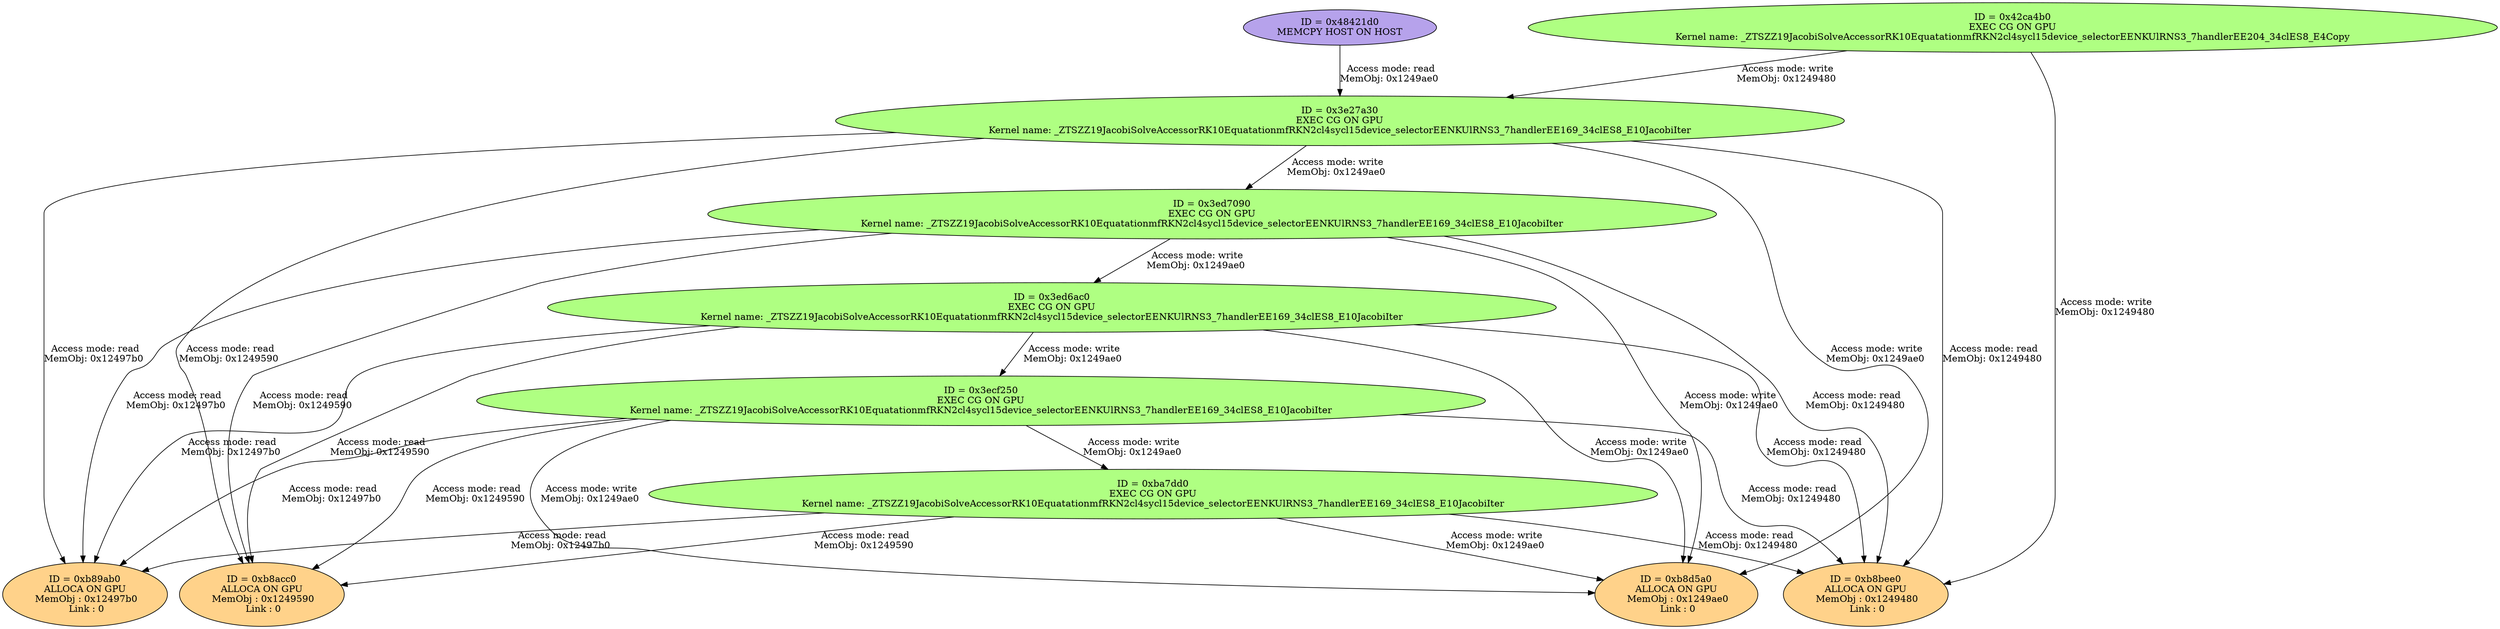 strict digraph {
"0x48421d0" [style=filled, fillcolor="#B6A2EB", label="ID = 0x48421d0\nMEMCPY HOST ON HOST\n"];
  "0x48421d0" -> "0x3e27a30" [ label = "Access mode: read\nMemObj: 0x1249ae0 " ]
"0x42ca4b0" [style=filled, fillcolor="#AFFF82", label="ID = 0x42ca4b0\nEXEC CG ON GPU\nKernel name: _ZTSZZ19JacobiSolveAccessorRK10EquatationmfRKN2cl4sycl15device_selectorEENKUlRNS3_7handlerEE204_34clES8_E4Copy\n"];
  "0x42ca4b0" -> "0x3e27a30" [ label = "Access mode: read\nMemObj: 0x1249ae0 " ]
  "0x42ca4b0" -> "0x3e27a30" [ label = "Access mode: write\nMemObj: 0x1249480 " ]
  "0x42ca4b0" -> "0xb8bee0" [ label = "Access mode: write\nMemObj: 0x1249480 " ]
"0x3e27a30" [style=filled, fillcolor="#AFFF82", label="ID = 0x3e27a30\nEXEC CG ON GPU\nKernel name: _ZTSZZ19JacobiSolveAccessorRK10EquatationmfRKN2cl4sycl15device_selectorEENKUlRNS3_7handlerEE169_34clES8_E10JacobiIter\n"];
  "0x3e27a30" -> "0xb89ab0" [ label = "Access mode: read\nMemObj: 0x12497b0 " ]
  "0x3e27a30" -> "0xb8acc0" [ label = "Access mode: read\nMemObj: 0x1249590 " ]
  "0x3e27a30" -> "0xb8bee0" [ label = "Access mode: read\nMemObj: 0x1249480 " ]
  "0x3e27a30" -> "0x3ed7090" [ label = "Access mode: write\nMemObj: 0x1249ae0 " ]
  "0x3e27a30" -> "0xb8d5a0" [ label = "Access mode: write\nMemObj: 0x1249ae0 " ]
"0x3ed7090" [style=filled, fillcolor="#AFFF82", label="ID = 0x3ed7090\nEXEC CG ON GPU\nKernel name: _ZTSZZ19JacobiSolveAccessorRK10EquatationmfRKN2cl4sycl15device_selectorEENKUlRNS3_7handlerEE169_34clES8_E10JacobiIter\n"];
  "0x3ed7090" -> "0xb89ab0" [ label = "Access mode: read\nMemObj: 0x12497b0 " ]
  "0x3ed7090" -> "0xb8acc0" [ label = "Access mode: read\nMemObj: 0x1249590 " ]
  "0x3ed7090" -> "0xb8bee0" [ label = "Access mode: read\nMemObj: 0x1249480 " ]
  "0x3ed7090" -> "0xb8d5a0" [ label = "Access mode: write\nMemObj: 0x1249ae0 " ]
  "0x3ed7090" -> "0x3ed6ac0" [ label = "Access mode: write\nMemObj: 0x1249ae0 " ]
"0x3ed6ac0" [style=filled, fillcolor="#AFFF82", label="ID = 0x3ed6ac0\nEXEC CG ON GPU\nKernel name: _ZTSZZ19JacobiSolveAccessorRK10EquatationmfRKN2cl4sycl15device_selectorEENKUlRNS3_7handlerEE169_34clES8_E10JacobiIter\n"];
  "0x3ed6ac0" -> "0xb89ab0" [ label = "Access mode: read\nMemObj: 0x12497b0 " ]
  "0x3ed6ac0" -> "0xb8acc0" [ label = "Access mode: read\nMemObj: 0x1249590 " ]
  "0x3ed6ac0" -> "0xb8bee0" [ label = "Access mode: read\nMemObj: 0x1249480 " ]
  "0x3ed6ac0" -> "0x3ecf250" [ label = "Access mode: write\nMemObj: 0x1249ae0 " ]
  "0x3ed6ac0" -> "0xb8d5a0" [ label = "Access mode: write\nMemObj: 0x1249ae0 " ]
"0x3ecf250" [style=filled, fillcolor="#AFFF82", label="ID = 0x3ecf250\nEXEC CG ON GPU\nKernel name: _ZTSZZ19JacobiSolveAccessorRK10EquatationmfRKN2cl4sycl15device_selectorEENKUlRNS3_7handlerEE169_34clES8_E10JacobiIter\n"];
  "0x3ecf250" -> "0xb89ab0" [ label = "Access mode: read\nMemObj: 0x12497b0 " ]
  "0x3ecf250" -> "0xb8acc0" [ label = "Access mode: read\nMemObj: 0x1249590 " ]
  "0x3ecf250" -> "0xb8bee0" [ label = "Access mode: read\nMemObj: 0x1249480 " ]
  "0x3ecf250" -> "0xba7dd0" [ label = "Access mode: write\nMemObj: 0x1249ae0 " ]
  "0x3ecf250" -> "0xb8d5a0" [ label = "Access mode: write\nMemObj: 0x1249ae0 " ]
"0xba7dd0" [style=filled, fillcolor="#AFFF82", label="ID = 0xba7dd0\nEXEC CG ON GPU\nKernel name: _ZTSZZ19JacobiSolveAccessorRK10EquatationmfRKN2cl4sycl15device_selectorEENKUlRNS3_7handlerEE169_34clES8_E10JacobiIter\n"];
  "0xba7dd0" -> "0xb89ab0" [ label = "Access mode: read\nMemObj: 0x12497b0 " ]
  "0xba7dd0" -> "0xb8acc0" [ label = "Access mode: read\nMemObj: 0x1249590 " ]
  "0xba7dd0" -> "0xb8bee0" [ label = "Access mode: read\nMemObj: 0x1249480 " ]
  "0xba7dd0" -> "0xb8d5a0" [ label = "Access mode: write\nMemObj: 0x1249ae0 " ]
"0xb89ab0" [style=filled, fillcolor="#FFD28A", label="ID = 0xb89ab0\nALLOCA ON GPU\n MemObj : 0x12497b0\n Link : 0\n"];
"0xb8acc0" [style=filled, fillcolor="#FFD28A", label="ID = 0xb8acc0\nALLOCA ON GPU\n MemObj : 0x1249590\n Link : 0\n"];
"0xb8bee0" [style=filled, fillcolor="#FFD28A", label="ID = 0xb8bee0\nALLOCA ON GPU\n MemObj : 0x1249480\n Link : 0\n"];
"0xb8d5a0" [style=filled, fillcolor="#FFD28A", label="ID = 0xb8d5a0\nALLOCA ON GPU\n MemObj : 0x1249ae0\n Link : 0\n"];
}
